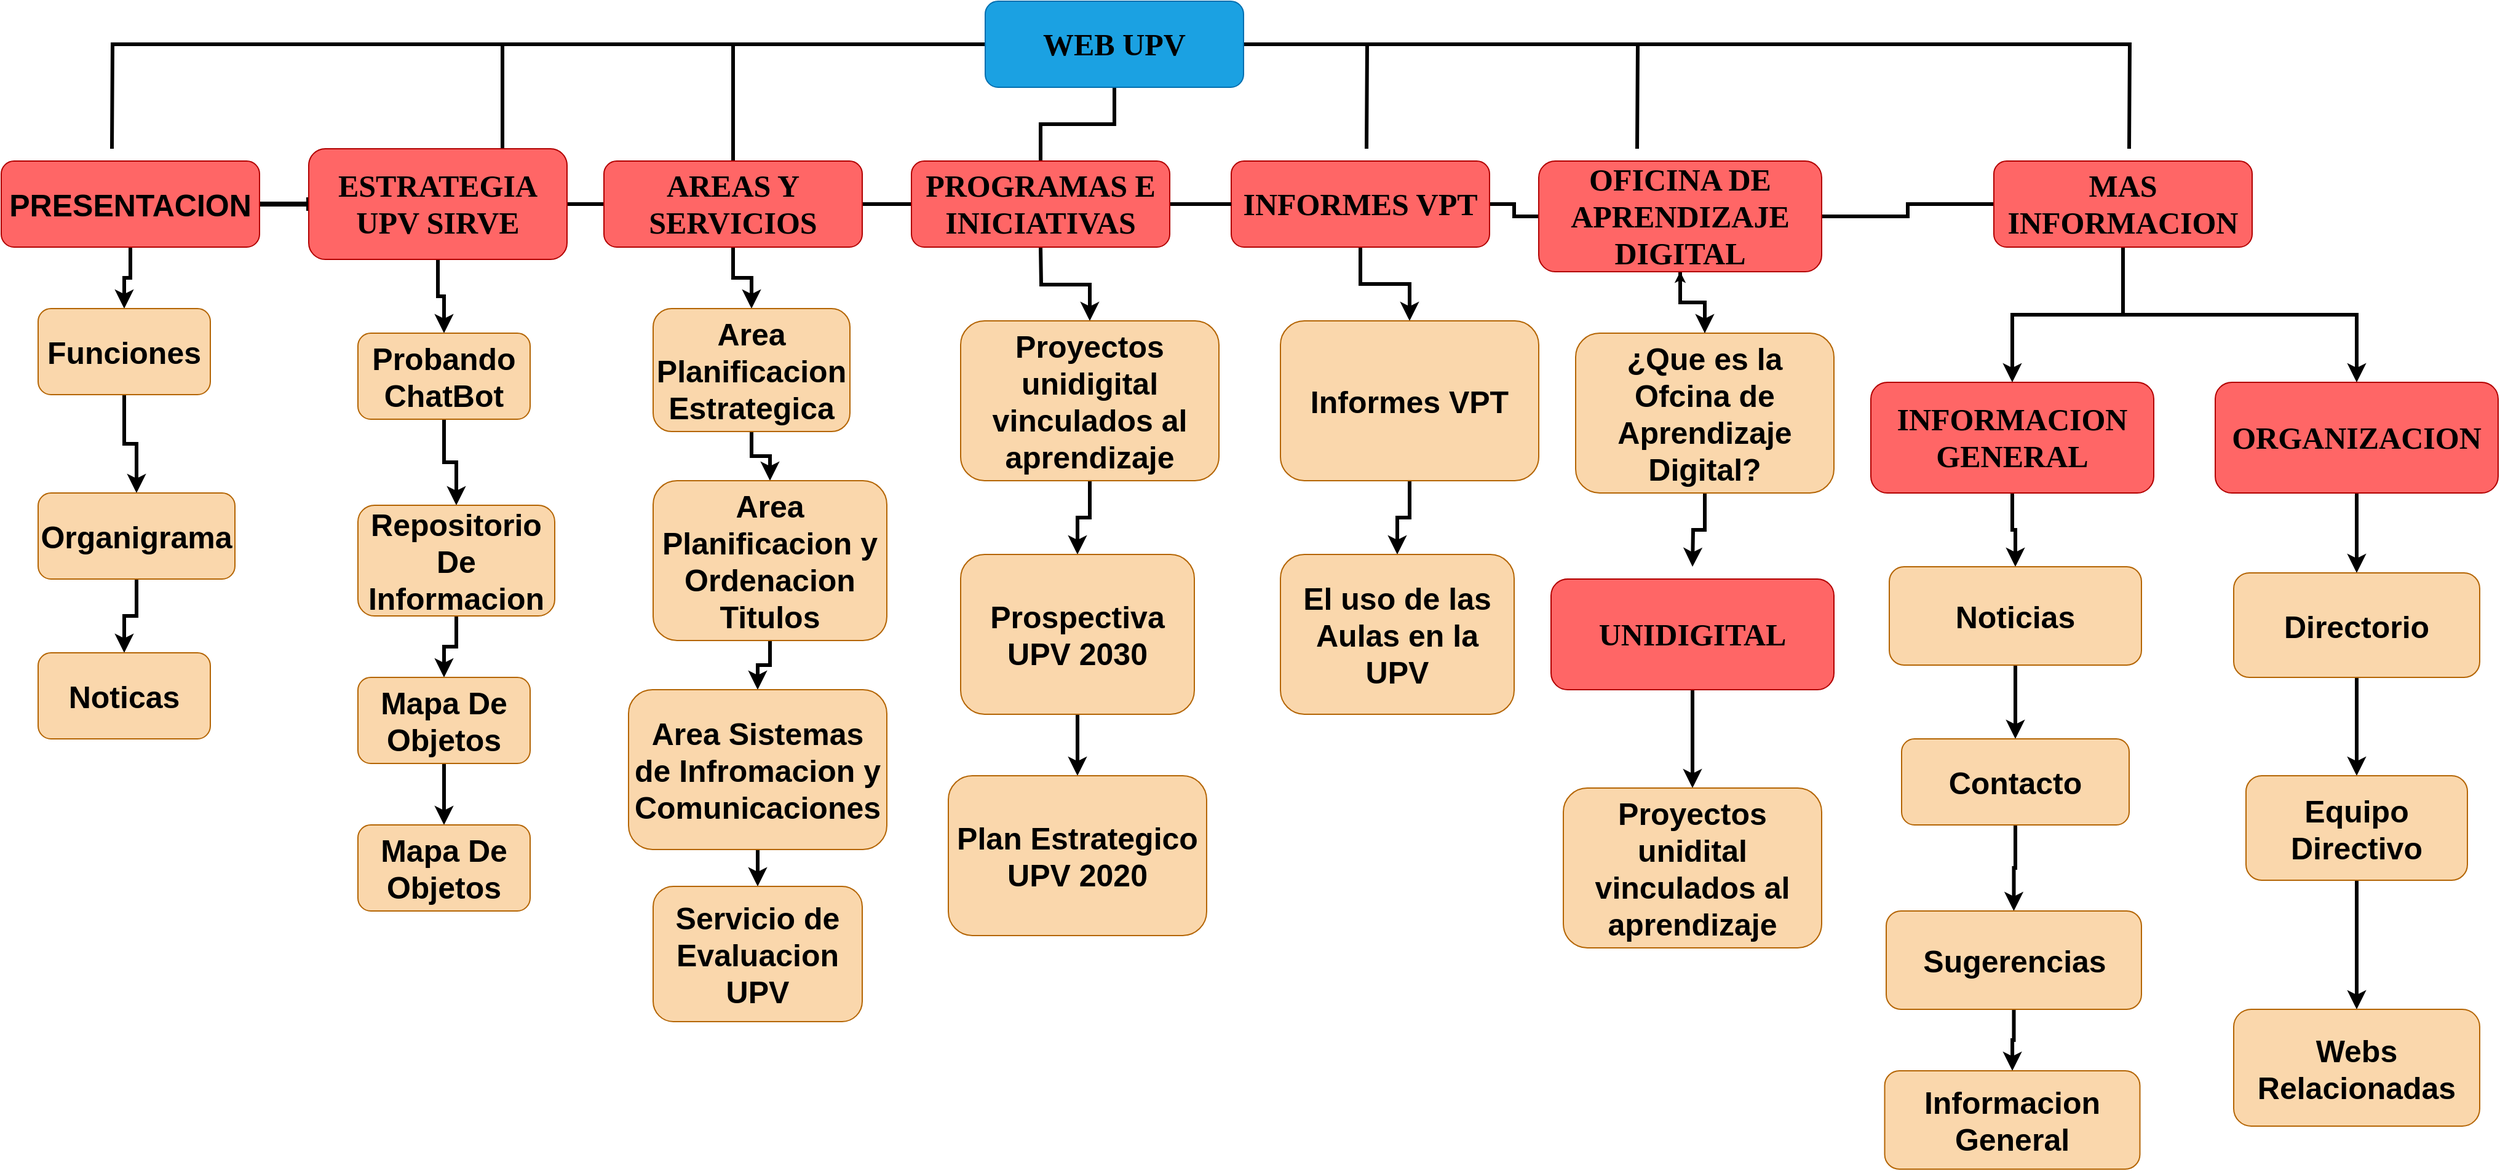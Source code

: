 <mxfile version="22.0.0" type="device">
  <diagram name="Page-1" id="2c0d36ab-eaac-3732-788b-9136903baeff">
    <mxGraphModel dx="2049" dy="1077" grid="1" gridSize="19" guides="1" tooltips="1" connect="1" arrows="1" fold="1" page="1" pageScale="1.5" pageWidth="1169" pageHeight="827" background="none" math="0" shadow="0">
      <root>
        <mxCell id="0" />
        <mxCell id="1" parent="0" />
        <mxCell id="KvkKib7VPEsa9E-uNiSW-233" value="" style="edgeStyle=orthogonalEdgeStyle;rounded=0;orthogonalLoop=1;jettySize=auto;html=1;strokeWidth=3;endArrow=none;endFill=0;" parent="1" source="KvkKib7VPEsa9E-uNiSW-124" target="KvkKib7VPEsa9E-uNiSW-186" edge="1">
          <mxGeometry relative="1" as="geometry" />
        </mxCell>
        <mxCell id="KvkKib7VPEsa9E-uNiSW-234" style="edgeStyle=orthogonalEdgeStyle;rounded=0;orthogonalLoop=1;jettySize=auto;html=1;strokeWidth=3;endArrow=none;endFill=0;" parent="1" source="KvkKib7VPEsa9E-uNiSW-124" target="KvkKib7VPEsa9E-uNiSW-141" edge="1">
          <mxGeometry relative="1" as="geometry" />
        </mxCell>
        <mxCell id="KvkKib7VPEsa9E-uNiSW-235" style="edgeStyle=orthogonalEdgeStyle;rounded=0;orthogonalLoop=1;jettySize=auto;html=1;entryX=0.75;entryY=0;entryDx=0;entryDy=0;strokeWidth=3;endArrow=none;endFill=0;" parent="1" source="KvkKib7VPEsa9E-uNiSW-124" target="KvkKib7VPEsa9E-uNiSW-140" edge="1">
          <mxGeometry relative="1" as="geometry" />
        </mxCell>
        <mxCell id="KvkKib7VPEsa9E-uNiSW-236" style="edgeStyle=orthogonalEdgeStyle;rounded=0;orthogonalLoop=1;jettySize=auto;html=1;strokeWidth=3;endArrow=none;endFill=0;" parent="1" source="KvkKib7VPEsa9E-uNiSW-124" edge="1">
          <mxGeometry relative="1" as="geometry">
            <mxPoint x="130" y="280" as="targetPoint" />
          </mxGeometry>
        </mxCell>
        <mxCell id="KvkKib7VPEsa9E-uNiSW-238" style="edgeStyle=orthogonalEdgeStyle;rounded=0;orthogonalLoop=1;jettySize=auto;html=1;endArrow=none;endFill=0;strokeWidth=3;" parent="1" source="KvkKib7VPEsa9E-uNiSW-124" edge="1">
          <mxGeometry relative="1" as="geometry">
            <mxPoint x="1150" y="280" as="targetPoint" />
          </mxGeometry>
        </mxCell>
        <mxCell id="KvkKib7VPEsa9E-uNiSW-239" style="edgeStyle=orthogonalEdgeStyle;rounded=0;orthogonalLoop=1;jettySize=auto;html=1;endArrow=none;endFill=0;strokeWidth=3;" parent="1" source="KvkKib7VPEsa9E-uNiSW-124" edge="1">
          <mxGeometry relative="1" as="geometry">
            <mxPoint x="1370" y="280" as="targetPoint" />
          </mxGeometry>
        </mxCell>
        <mxCell id="KvkKib7VPEsa9E-uNiSW-240" style="edgeStyle=orthogonalEdgeStyle;rounded=0;orthogonalLoop=1;jettySize=auto;html=1;strokeWidth=3;endArrow=none;endFill=0;" parent="1" source="KvkKib7VPEsa9E-uNiSW-124" edge="1">
          <mxGeometry relative="1" as="geometry">
            <mxPoint x="1770" y="280" as="targetPoint" />
          </mxGeometry>
        </mxCell>
        <mxCell id="KvkKib7VPEsa9E-uNiSW-124" value="&lt;font color=&quot;#000000&quot;&gt;&lt;span style=&quot;font-size: 25px;&quot;&gt;&lt;b&gt;WEB UPV&lt;/b&gt;&lt;/span&gt;&lt;/font&gt;" style="rounded=1;whiteSpace=wrap;html=1;fillColor=#1ba1e2;fontColor=#ffffff;strokeColor=#006EAF;fontFamily=Comic Sans MS;" parent="1" vertex="1">
          <mxGeometry x="840" y="160" width="210" height="70" as="geometry" />
        </mxCell>
        <mxCell id="KvkKib7VPEsa9E-uNiSW-155" value="" style="edgeStyle=orthogonalEdgeStyle;rounded=0;orthogonalLoop=1;jettySize=auto;html=1;strokeWidth=3;" parent="1" source="KvkKib7VPEsa9E-uNiSW-125" target="KvkKib7VPEsa9E-uNiSW-146" edge="1">
          <mxGeometry relative="1" as="geometry" />
        </mxCell>
        <mxCell id="KvkKib7VPEsa9E-uNiSW-227" value="" style="rounded=0;orthogonalLoop=1;jettySize=auto;html=1;endArrow=baseDash;endFill=0;strokeWidth=4;" parent="1" source="KvkKib7VPEsa9E-uNiSW-125" target="KvkKib7VPEsa9E-uNiSW-140" edge="1">
          <mxGeometry relative="1" as="geometry" />
        </mxCell>
        <mxCell id="KvkKib7VPEsa9E-uNiSW-125" value="&lt;font color=&quot;#000000&quot;&gt;&lt;span style=&quot;font-size: 25px;&quot;&gt;&lt;b&gt;PRESENTACION&lt;/b&gt;&lt;/span&gt;&lt;/font&gt;" style="rounded=1;whiteSpace=wrap;html=1;fillColor=#FF6666;fontColor=#ffffff;strokeColor=#B20000;" parent="1" vertex="1">
          <mxGeometry x="40" y="290" width="210" height="70" as="geometry" />
        </mxCell>
        <mxCell id="KvkKib7VPEsa9E-uNiSW-161" style="edgeStyle=orthogonalEdgeStyle;rounded=0;orthogonalLoop=1;jettySize=auto;html=1;strokeWidth=3;" parent="1" source="KvkKib7VPEsa9E-uNiSW-140" target="KvkKib7VPEsa9E-uNiSW-157" edge="1">
          <mxGeometry relative="1" as="geometry" />
        </mxCell>
        <mxCell id="KvkKib7VPEsa9E-uNiSW-228" style="rounded=0;orthogonalLoop=1;jettySize=auto;html=1;entryX=0;entryY=0.5;entryDx=0;entryDy=0;strokeColor=default;endArrow=none;endFill=0;strokeWidth=3;" parent="1" source="KvkKib7VPEsa9E-uNiSW-140" target="KvkKib7VPEsa9E-uNiSW-141" edge="1">
          <mxGeometry relative="1" as="geometry" />
        </mxCell>
        <mxCell id="KvkKib7VPEsa9E-uNiSW-140" value="&lt;font color=&quot;#000000&quot;&gt;&lt;span style=&quot;font-size: 25px;&quot;&gt;&lt;b&gt;ESTRATEGIA&lt;br&gt;UPV SIRVE&lt;br&gt;&lt;/b&gt;&lt;/span&gt;&lt;/font&gt;" style="rounded=1;whiteSpace=wrap;html=1;fillColor=#FF6666;fontColor=#ffffff;strokeColor=#B20000;fontFamily=Comic Sans MS;" parent="1" vertex="1">
          <mxGeometry x="290" y="280" width="210" height="90" as="geometry" />
        </mxCell>
        <mxCell id="KvkKib7VPEsa9E-uNiSW-172" style="edgeStyle=orthogonalEdgeStyle;rounded=0;orthogonalLoop=1;jettySize=auto;html=1;strokeWidth=3;" parent="1" source="KvkKib7VPEsa9E-uNiSW-141" target="KvkKib7VPEsa9E-uNiSW-166" edge="1">
          <mxGeometry relative="1" as="geometry" />
        </mxCell>
        <mxCell id="KvkKib7VPEsa9E-uNiSW-229" value="" style="edgeStyle=orthogonalEdgeStyle;rounded=0;orthogonalLoop=1;jettySize=auto;html=1;strokeWidth=3;endArrow=none;endFill=0;" parent="1" source="KvkKib7VPEsa9E-uNiSW-141" target="KvkKib7VPEsa9E-uNiSW-186" edge="1">
          <mxGeometry relative="1" as="geometry" />
        </mxCell>
        <mxCell id="KvkKib7VPEsa9E-uNiSW-141" value="&lt;font color=&quot;#000000&quot;&gt;&lt;span style=&quot;font-size: 25px;&quot;&gt;&lt;b&gt;AREAS Y SERVICIOS&lt;br&gt;&lt;/b&gt;&lt;/span&gt;&lt;/font&gt;" style="rounded=1;whiteSpace=wrap;html=1;fillColor=#FF6666;fontColor=#ffffff;strokeColor=#B20000;fontFamily=Comic Sans MS;" parent="1" vertex="1">
          <mxGeometry x="530" y="290" width="210" height="70" as="geometry" />
        </mxCell>
        <mxCell id="KvkKib7VPEsa9E-uNiSW-185" style="edgeStyle=orthogonalEdgeStyle;rounded=0;orthogonalLoop=1;jettySize=auto;html=1;strokeWidth=3;" parent="1" target="KvkKib7VPEsa9E-uNiSW-179" edge="1">
          <mxGeometry relative="1" as="geometry">
            <mxPoint x="885" y="360" as="sourcePoint" />
          </mxGeometry>
        </mxCell>
        <mxCell id="KvkKib7VPEsa9E-uNiSW-195" style="edgeStyle=orthogonalEdgeStyle;rounded=0;orthogonalLoop=1;jettySize=auto;html=1;strokeWidth=3;" parent="1" source="KvkKib7VPEsa9E-uNiSW-143" target="KvkKib7VPEsa9E-uNiSW-191" edge="1">
          <mxGeometry relative="1" as="geometry" />
        </mxCell>
        <mxCell id="KvkKib7VPEsa9E-uNiSW-231" value="" style="edgeStyle=orthogonalEdgeStyle;rounded=0;orthogonalLoop=1;jettySize=auto;html=1;strokeWidth=3;endArrow=none;endFill=0;" parent="1" source="KvkKib7VPEsa9E-uNiSW-143" target="KvkKib7VPEsa9E-uNiSW-144" edge="1">
          <mxGeometry relative="1" as="geometry" />
        </mxCell>
        <mxCell id="KvkKib7VPEsa9E-uNiSW-143" value="&lt;font color=&quot;#000000&quot;&gt;&lt;span style=&quot;font-size: 25px;&quot;&gt;&lt;b&gt;INFORMES VPT&lt;/b&gt;&lt;/span&gt;&lt;/font&gt;" style="rounded=1;whiteSpace=wrap;html=1;fillColor=#FF6666;fontColor=#ffffff;strokeColor=#B20000;fontFamily=Comic Sans MS;" parent="1" vertex="1">
          <mxGeometry x="1040" y="290" width="210" height="70" as="geometry" />
        </mxCell>
        <mxCell id="KvkKib7VPEsa9E-uNiSW-203" value="" style="edgeStyle=orthogonalEdgeStyle;rounded=0;orthogonalLoop=1;jettySize=auto;html=1;strokeWidth=3;" parent="1" source="KvkKib7VPEsa9E-uNiSW-144" target="KvkKib7VPEsa9E-uNiSW-199" edge="1">
          <mxGeometry relative="1" as="geometry" />
        </mxCell>
        <mxCell id="KvkKib7VPEsa9E-uNiSW-232" style="edgeStyle=orthogonalEdgeStyle;rounded=0;orthogonalLoop=1;jettySize=auto;html=1;endArrow=none;endFill=0;strokeWidth=3;" parent="1" source="KvkKib7VPEsa9E-uNiSW-144" target="KvkKib7VPEsa9E-uNiSW-145" edge="1">
          <mxGeometry relative="1" as="geometry" />
        </mxCell>
        <mxCell id="KvkKib7VPEsa9E-uNiSW-144" value="&lt;font color=&quot;#000000&quot;&gt;&lt;span style=&quot;font-size: 25px;&quot;&gt;&lt;b&gt;OFICINA DE APRENDIZAJE DIGITAL&lt;/b&gt;&lt;/span&gt;&lt;/font&gt;" style="rounded=1;whiteSpace=wrap;html=1;fillColor=#FF6666;fontColor=#ffffff;strokeColor=#B20000;fontFamily=Comic Sans MS;" parent="1" vertex="1">
          <mxGeometry x="1290" y="290" width="230" height="90" as="geometry" />
        </mxCell>
        <mxCell id="KvkKib7VPEsa9E-uNiSW-208" style="edgeStyle=orthogonalEdgeStyle;rounded=0;orthogonalLoop=1;jettySize=auto;html=1;strokeWidth=3;" parent="1" source="KvkKib7VPEsa9E-uNiSW-145" target="KvkKib7VPEsa9E-uNiSW-207" edge="1">
          <mxGeometry relative="1" as="geometry" />
        </mxCell>
        <mxCell id="KvkKib7VPEsa9E-uNiSW-209" style="edgeStyle=orthogonalEdgeStyle;rounded=0;orthogonalLoop=1;jettySize=auto;html=1;strokeWidth=3;" parent="1" source="KvkKib7VPEsa9E-uNiSW-145" target="KvkKib7VPEsa9E-uNiSW-206" edge="1">
          <mxGeometry relative="1" as="geometry" />
        </mxCell>
        <mxCell id="KvkKib7VPEsa9E-uNiSW-145" value="&lt;font color=&quot;#000000&quot;&gt;&lt;span style=&quot;font-size: 25px;&quot;&gt;&lt;b&gt;MAS INFORMACION&lt;/b&gt;&lt;/span&gt;&lt;/font&gt;" style="rounded=1;whiteSpace=wrap;html=1;fillColor=#FF6666;fontColor=#ffffff;strokeColor=#B20000;fontFamily=Comic Sans MS;" parent="1" vertex="1">
          <mxGeometry x="1660" y="290" width="210" height="70" as="geometry" />
        </mxCell>
        <mxCell id="KvkKib7VPEsa9E-uNiSW-151" style="edgeStyle=orthogonalEdgeStyle;rounded=0;orthogonalLoop=1;jettySize=auto;html=1;strokeWidth=3;" parent="1" source="KvkKib7VPEsa9E-uNiSW-146" target="KvkKib7VPEsa9E-uNiSW-147" edge="1">
          <mxGeometry relative="1" as="geometry">
            <mxPoint x="140" y="550.0" as="targetPoint" />
          </mxGeometry>
        </mxCell>
        <mxCell id="KvkKib7VPEsa9E-uNiSW-146" value="&lt;font color=&quot;#000000&quot;&gt;&lt;span style=&quot;font-size: 25px;&quot;&gt;&lt;b&gt;Funciones&lt;/b&gt;&lt;/span&gt;&lt;/font&gt;" style="rounded=1;whiteSpace=wrap;html=1;fillColor=#fad7ac;strokeColor=#b46504;" parent="1" vertex="1">
          <mxGeometry x="70" y="410" width="140" height="70" as="geometry" />
        </mxCell>
        <mxCell id="KvkKib7VPEsa9E-uNiSW-152" value="" style="edgeStyle=orthogonalEdgeStyle;rounded=0;orthogonalLoop=1;jettySize=auto;html=1;strokeWidth=3;" parent="1" source="KvkKib7VPEsa9E-uNiSW-147" target="KvkKib7VPEsa9E-uNiSW-148" edge="1">
          <mxGeometry relative="1" as="geometry" />
        </mxCell>
        <mxCell id="KvkKib7VPEsa9E-uNiSW-147" value="&lt;font color=&quot;#000000&quot;&gt;&lt;span style=&quot;font-size: 25px;&quot;&gt;&lt;b&gt;Organigrama&lt;/b&gt;&lt;/span&gt;&lt;/font&gt;" style="rounded=1;whiteSpace=wrap;html=1;fillColor=#fad7ac;strokeColor=#b46504;" parent="1" vertex="1">
          <mxGeometry x="70" y="560" width="160" height="70" as="geometry" />
        </mxCell>
        <mxCell id="KvkKib7VPEsa9E-uNiSW-148" value="&lt;font color=&quot;#000000&quot;&gt;&lt;span style=&quot;font-size: 25px;&quot;&gt;&lt;b&gt;Noticas&lt;/b&gt;&lt;/span&gt;&lt;/font&gt;" style="rounded=1;whiteSpace=wrap;html=1;fillColor=#fad7ac;strokeColor=#b46504;" parent="1" vertex="1">
          <mxGeometry x="70" y="690" width="140" height="70" as="geometry" />
        </mxCell>
        <mxCell id="KvkKib7VPEsa9E-uNiSW-156" style="edgeStyle=orthogonalEdgeStyle;rounded=0;orthogonalLoop=1;jettySize=auto;html=1;strokeWidth=3;" parent="1" source="KvkKib7VPEsa9E-uNiSW-157" target="KvkKib7VPEsa9E-uNiSW-159" edge="1">
          <mxGeometry relative="1" as="geometry">
            <mxPoint x="400" y="570.0" as="targetPoint" />
          </mxGeometry>
        </mxCell>
        <mxCell id="KvkKib7VPEsa9E-uNiSW-157" value="&lt;font color=&quot;#000000&quot;&gt;&lt;span style=&quot;font-size: 25px;&quot;&gt;&lt;b&gt;Probando&lt;br&gt;ChatBot&lt;br&gt;&lt;/b&gt;&lt;/span&gt;&lt;/font&gt;" style="rounded=1;whiteSpace=wrap;html=1;fillColor=#fad7ac;strokeColor=#b46504;" parent="1" vertex="1">
          <mxGeometry x="330" y="430" width="140" height="70" as="geometry" />
        </mxCell>
        <mxCell id="KvkKib7VPEsa9E-uNiSW-158" value="" style="edgeStyle=orthogonalEdgeStyle;rounded=0;orthogonalLoop=1;jettySize=auto;html=1;strokeWidth=3;" parent="1" source="KvkKib7VPEsa9E-uNiSW-159" target="KvkKib7VPEsa9E-uNiSW-160" edge="1">
          <mxGeometry relative="1" as="geometry" />
        </mxCell>
        <mxCell id="KvkKib7VPEsa9E-uNiSW-159" value="&lt;font color=&quot;#000000&quot;&gt;&lt;span style=&quot;font-size: 25px;&quot;&gt;&lt;b&gt;Repositorio&lt;br&gt;De&lt;br&gt;Informacion&lt;br&gt;&lt;/b&gt;&lt;/span&gt;&lt;/font&gt;" style="rounded=1;whiteSpace=wrap;html=1;fillColor=#fad7ac;strokeColor=#b46504;" parent="1" vertex="1">
          <mxGeometry x="330" y="570" width="160" height="90" as="geometry" />
        </mxCell>
        <mxCell id="KvkKib7VPEsa9E-uNiSW-163" style="edgeStyle=orthogonalEdgeStyle;rounded=0;orthogonalLoop=1;jettySize=auto;html=1;strokeWidth=3;" parent="1" source="KvkKib7VPEsa9E-uNiSW-160" target="KvkKib7VPEsa9E-uNiSW-162" edge="1">
          <mxGeometry relative="1" as="geometry" />
        </mxCell>
        <mxCell id="KvkKib7VPEsa9E-uNiSW-160" value="&lt;font color=&quot;#000000&quot;&gt;&lt;span style=&quot;font-size: 25px;&quot;&gt;&lt;b&gt;Mapa De&lt;br&gt;Objetos&lt;br&gt;&lt;/b&gt;&lt;/span&gt;&lt;/font&gt;" style="rounded=1;whiteSpace=wrap;html=1;fillColor=#fad7ac;strokeColor=#b46504;" parent="1" vertex="1">
          <mxGeometry x="330" y="710" width="140" height="70" as="geometry" />
        </mxCell>
        <mxCell id="KvkKib7VPEsa9E-uNiSW-162" value="&lt;font color=&quot;#000000&quot;&gt;&lt;span style=&quot;font-size: 25px;&quot;&gt;&lt;b&gt;Mapa De&lt;br&gt;Objetos&lt;br&gt;&lt;/b&gt;&lt;/span&gt;&lt;/font&gt;" style="rounded=1;whiteSpace=wrap;html=1;fillColor=#fad7ac;strokeColor=#b46504;" parent="1" vertex="1">
          <mxGeometry x="330" y="830" width="140" height="70" as="geometry" />
        </mxCell>
        <mxCell id="KvkKib7VPEsa9E-uNiSW-165" style="edgeStyle=orthogonalEdgeStyle;rounded=0;orthogonalLoop=1;jettySize=auto;html=1;strokeWidth=3;" parent="1" source="KvkKib7VPEsa9E-uNiSW-166" target="KvkKib7VPEsa9E-uNiSW-168" edge="1">
          <mxGeometry relative="1" as="geometry">
            <mxPoint x="640" y="550.0" as="targetPoint" />
          </mxGeometry>
        </mxCell>
        <mxCell id="KvkKib7VPEsa9E-uNiSW-166" value="&lt;font color=&quot;#000000&quot;&gt;&lt;span style=&quot;font-size: 25px;&quot;&gt;&lt;b&gt;Area&lt;br&gt;Planificacion Estrategica&lt;br&gt;&lt;/b&gt;&lt;/span&gt;&lt;/font&gt;" style="rounded=1;whiteSpace=wrap;html=1;fillColor=#fad7ac;strokeColor=#b46504;" parent="1" vertex="1">
          <mxGeometry x="570" y="410" width="160" height="100" as="geometry" />
        </mxCell>
        <mxCell id="KvkKib7VPEsa9E-uNiSW-167" value="" style="edgeStyle=orthogonalEdgeStyle;rounded=0;orthogonalLoop=1;jettySize=auto;html=1;strokeWidth=3;" parent="1" source="KvkKib7VPEsa9E-uNiSW-168" target="KvkKib7VPEsa9E-uNiSW-170" edge="1">
          <mxGeometry relative="1" as="geometry" />
        </mxCell>
        <mxCell id="KvkKib7VPEsa9E-uNiSW-168" value="&lt;font color=&quot;#000000&quot;&gt;&lt;span style=&quot;font-size: 25px;&quot;&gt;&lt;b&gt;Area Planificacion y Ordenacion Titulos&lt;br&gt;&lt;/b&gt;&lt;/span&gt;&lt;/font&gt;" style="rounded=1;whiteSpace=wrap;html=1;fillColor=#fad7ac;strokeColor=#b46504;" parent="1" vertex="1">
          <mxGeometry x="570" y="550" width="190" height="130" as="geometry" />
        </mxCell>
        <mxCell id="KvkKib7VPEsa9E-uNiSW-169" style="edgeStyle=orthogonalEdgeStyle;rounded=0;orthogonalLoop=1;jettySize=auto;html=1;strokeWidth=3;" parent="1" source="KvkKib7VPEsa9E-uNiSW-170" target="KvkKib7VPEsa9E-uNiSW-171" edge="1">
          <mxGeometry relative="1" as="geometry" />
        </mxCell>
        <mxCell id="KvkKib7VPEsa9E-uNiSW-170" value="&lt;font color=&quot;#000000&quot;&gt;&lt;span style=&quot;font-size: 25px;&quot;&gt;&lt;b&gt;Area Sistemas de Infromacion y Comunicaciones&lt;br&gt;&lt;/b&gt;&lt;/span&gt;&lt;/font&gt;" style="rounded=1;whiteSpace=wrap;html=1;fillColor=#fad7ac;strokeColor=#b46504;" parent="1" vertex="1">
          <mxGeometry x="550" y="720" width="210" height="130" as="geometry" />
        </mxCell>
        <mxCell id="KvkKib7VPEsa9E-uNiSW-171" value="&lt;font color=&quot;#000000&quot;&gt;&lt;span style=&quot;font-size: 25px;&quot;&gt;&lt;b&gt;Servicio de Evaluacion UPV&lt;br&gt;&lt;/b&gt;&lt;/span&gt;&lt;/font&gt;" style="rounded=1;whiteSpace=wrap;html=1;fillColor=#fad7ac;strokeColor=#b46504;" parent="1" vertex="1">
          <mxGeometry x="570" y="880" width="170" height="110" as="geometry" />
        </mxCell>
        <mxCell id="KvkKib7VPEsa9E-uNiSW-178" style="edgeStyle=orthogonalEdgeStyle;rounded=0;orthogonalLoop=1;jettySize=auto;html=1;strokeWidth=3;" parent="1" source="KvkKib7VPEsa9E-uNiSW-179" target="KvkKib7VPEsa9E-uNiSW-181" edge="1">
          <mxGeometry relative="1" as="geometry">
            <mxPoint x="890" y="560.0" as="targetPoint" />
          </mxGeometry>
        </mxCell>
        <mxCell id="KvkKib7VPEsa9E-uNiSW-179" value="&lt;font color=&quot;#000000&quot;&gt;&lt;span style=&quot;font-size: 25px;&quot;&gt;&lt;b&gt;Proyectos unidigital vinculados al aprendizaje&lt;br&gt;&lt;/b&gt;&lt;/span&gt;&lt;/font&gt;" style="rounded=1;whiteSpace=wrap;html=1;fillColor=#fad7ac;strokeColor=#b46504;" parent="1" vertex="1">
          <mxGeometry x="820" y="420" width="210" height="130" as="geometry" />
        </mxCell>
        <mxCell id="KvkKib7VPEsa9E-uNiSW-180" value="" style="edgeStyle=orthogonalEdgeStyle;rounded=0;orthogonalLoop=1;jettySize=auto;html=1;strokeWidth=3;" parent="1" source="KvkKib7VPEsa9E-uNiSW-181" target="KvkKib7VPEsa9E-uNiSW-183" edge="1">
          <mxGeometry relative="1" as="geometry" />
        </mxCell>
        <mxCell id="KvkKib7VPEsa9E-uNiSW-181" value="&lt;font color=&quot;#000000&quot;&gt;&lt;span style=&quot;font-size: 25px;&quot;&gt;&lt;b&gt;Prospectiva UPV 2030&lt;br&gt;&lt;/b&gt;&lt;/span&gt;&lt;/font&gt;" style="rounded=1;whiteSpace=wrap;html=1;fillColor=#fad7ac;strokeColor=#b46504;" parent="1" vertex="1">
          <mxGeometry x="820" y="610" width="190" height="130" as="geometry" />
        </mxCell>
        <mxCell id="KvkKib7VPEsa9E-uNiSW-183" value="&lt;font color=&quot;#000000&quot;&gt;&lt;span style=&quot;font-size: 25px;&quot;&gt;&lt;b&gt;Plan Estrategico UPV 2020&lt;br&gt;&lt;/b&gt;&lt;/span&gt;&lt;/font&gt;" style="rounded=1;whiteSpace=wrap;html=1;fillColor=#fad7ac;strokeColor=#b46504;" parent="1" vertex="1">
          <mxGeometry x="810" y="790" width="210" height="130" as="geometry" />
        </mxCell>
        <mxCell id="KvkKib7VPEsa9E-uNiSW-230" value="" style="edgeStyle=orthogonalEdgeStyle;rounded=0;orthogonalLoop=1;jettySize=auto;html=1;strokeWidth=3;endArrow=none;endFill=0;" parent="1" source="KvkKib7VPEsa9E-uNiSW-186" target="KvkKib7VPEsa9E-uNiSW-143" edge="1">
          <mxGeometry relative="1" as="geometry" />
        </mxCell>
        <mxCell id="KvkKib7VPEsa9E-uNiSW-186" value="&lt;font color=&quot;#000000&quot;&gt;&lt;span style=&quot;font-size: 25px;&quot;&gt;&lt;b&gt;PROGRAMAS E INICIATIVAS&lt;/b&gt;&lt;/span&gt;&lt;/font&gt;" style="rounded=1;whiteSpace=wrap;html=1;fillColor=#FF6666;fontColor=#ffffff;strokeColor=#B20000;fontFamily=Comic Sans MS;" parent="1" vertex="1">
          <mxGeometry x="780" y="290" width="210" height="70" as="geometry" />
        </mxCell>
        <mxCell id="KvkKib7VPEsa9E-uNiSW-190" style="edgeStyle=orthogonalEdgeStyle;rounded=0;orthogonalLoop=1;jettySize=auto;html=1;strokeWidth=3;" parent="1" source="KvkKib7VPEsa9E-uNiSW-191" target="KvkKib7VPEsa9E-uNiSW-193" edge="1">
          <mxGeometry relative="1" as="geometry">
            <mxPoint x="1150" y="560.0" as="targetPoint" />
          </mxGeometry>
        </mxCell>
        <mxCell id="KvkKib7VPEsa9E-uNiSW-191" value="&lt;font color=&quot;#000000&quot;&gt;&lt;span style=&quot;font-size: 25px;&quot;&gt;&lt;b&gt;Informes VPT&lt;br&gt;&lt;/b&gt;&lt;/span&gt;&lt;/font&gt;" style="rounded=1;whiteSpace=wrap;html=1;fillColor=#fad7ac;strokeColor=#b46504;" parent="1" vertex="1">
          <mxGeometry x="1080" y="420" width="210" height="130" as="geometry" />
        </mxCell>
        <mxCell id="KvkKib7VPEsa9E-uNiSW-193" value="&lt;font color=&quot;#000000&quot;&gt;&lt;span style=&quot;font-size: 25px;&quot;&gt;&lt;b&gt;El uso de las Aulas en la UPV&lt;br&gt;&lt;/b&gt;&lt;/span&gt;&lt;/font&gt;" style="rounded=1;whiteSpace=wrap;html=1;fillColor=#fad7ac;strokeColor=#b46504;" parent="1" vertex="1">
          <mxGeometry x="1080" y="610" width="190" height="130" as="geometry" />
        </mxCell>
        <mxCell id="KvkKib7VPEsa9E-uNiSW-198" style="edgeStyle=orthogonalEdgeStyle;rounded=0;orthogonalLoop=1;jettySize=auto;html=1;strokeWidth=3;" parent="1" source="KvkKib7VPEsa9E-uNiSW-199" edge="1">
          <mxGeometry relative="1" as="geometry">
            <mxPoint x="1415" y="620" as="targetPoint" />
          </mxGeometry>
        </mxCell>
        <mxCell id="KvkKib7VPEsa9E-uNiSW-204" value="" style="edgeStyle=orthogonalEdgeStyle;rounded=0;orthogonalLoop=1;jettySize=auto;html=1;" parent="1" source="KvkKib7VPEsa9E-uNiSW-199" target="KvkKib7VPEsa9E-uNiSW-144" edge="1">
          <mxGeometry relative="1" as="geometry" />
        </mxCell>
        <mxCell id="KvkKib7VPEsa9E-uNiSW-199" value="&lt;font color=&quot;#000000&quot;&gt;&lt;span style=&quot;font-size: 25px;&quot;&gt;&lt;b&gt;¿Que es la Ofcina de Aprendizaje Digital?&lt;br&gt;&lt;/b&gt;&lt;/span&gt;&lt;/font&gt;" style="rounded=1;whiteSpace=wrap;html=1;fillColor=#fad7ac;strokeColor=#b46504;" parent="1" vertex="1">
          <mxGeometry x="1320" y="430" width="210" height="130" as="geometry" />
        </mxCell>
        <mxCell id="KvkKib7VPEsa9E-uNiSW-200" value="" style="edgeStyle=orthogonalEdgeStyle;rounded=0;orthogonalLoop=1;jettySize=auto;html=1;strokeWidth=3;exitX=0.5;exitY=1;exitDx=0;exitDy=0;" parent="1" source="KvkKib7VPEsa9E-uNiSW-205" target="KvkKib7VPEsa9E-uNiSW-202" edge="1">
          <mxGeometry relative="1" as="geometry">
            <mxPoint x="1415" y="750" as="sourcePoint" />
          </mxGeometry>
        </mxCell>
        <mxCell id="KvkKib7VPEsa9E-uNiSW-202" value="&lt;font color=&quot;#000000&quot;&gt;&lt;span style=&quot;font-size: 25px;&quot;&gt;&lt;b&gt;Proyectos unidital vinculados al aprendizaje&lt;br&gt;&lt;/b&gt;&lt;/span&gt;&lt;/font&gt;" style="rounded=1;whiteSpace=wrap;html=1;fillColor=#fad7ac;strokeColor=#b46504;" parent="1" vertex="1">
          <mxGeometry x="1310" y="800" width="210" height="130" as="geometry" />
        </mxCell>
        <mxCell id="KvkKib7VPEsa9E-uNiSW-205" value="&lt;font color=&quot;#000000&quot;&gt;&lt;span style=&quot;font-size: 25px;&quot;&gt;&lt;b&gt;UNIDIGITAL&lt;/b&gt;&lt;/span&gt;&lt;/font&gt;" style="rounded=1;whiteSpace=wrap;html=1;fillColor=#FF6666;fontColor=#ffffff;strokeColor=#B20000;fontFamily=Comic Sans MS;" parent="1" vertex="1">
          <mxGeometry x="1300" y="630" width="230" height="90" as="geometry" />
        </mxCell>
        <mxCell id="KvkKib7VPEsa9E-uNiSW-221" value="" style="edgeStyle=orthogonalEdgeStyle;rounded=0;orthogonalLoop=1;jettySize=auto;html=1;strokeWidth=3;" parent="1" source="KvkKib7VPEsa9E-uNiSW-206" target="KvkKib7VPEsa9E-uNiSW-216" edge="1">
          <mxGeometry relative="1" as="geometry" />
        </mxCell>
        <mxCell id="KvkKib7VPEsa9E-uNiSW-206" value="&lt;font color=&quot;#000000&quot;&gt;&lt;span style=&quot;font-size: 25px;&quot;&gt;&lt;b&gt;ORGANIZACION&lt;/b&gt;&lt;/span&gt;&lt;/font&gt;" style="rounded=1;whiteSpace=wrap;html=1;fillColor=#FF6666;fontColor=#ffffff;strokeColor=#B20000;fontFamily=Comic Sans MS;" parent="1" vertex="1">
          <mxGeometry x="1840" y="470" width="230" height="90" as="geometry" />
        </mxCell>
        <mxCell id="KvkKib7VPEsa9E-uNiSW-220" value="" style="edgeStyle=orthogonalEdgeStyle;rounded=0;orthogonalLoop=1;jettySize=auto;html=1;strokeWidth=3;" parent="1" source="KvkKib7VPEsa9E-uNiSW-207" target="KvkKib7VPEsa9E-uNiSW-211" edge="1">
          <mxGeometry relative="1" as="geometry" />
        </mxCell>
        <mxCell id="KvkKib7VPEsa9E-uNiSW-207" value="&lt;font color=&quot;#000000&quot;&gt;&lt;span style=&quot;font-size: 25px;&quot;&gt;&lt;b&gt;INFORMACION GENERAL&lt;/b&gt;&lt;/span&gt;&lt;/font&gt;" style="rounded=1;whiteSpace=wrap;html=1;fillColor=#FF6666;fontColor=#ffffff;strokeColor=#B20000;fontFamily=Comic Sans MS;" parent="1" vertex="1">
          <mxGeometry x="1560" y="470" width="230" height="90" as="geometry" />
        </mxCell>
        <mxCell id="KvkKib7VPEsa9E-uNiSW-210" style="edgeStyle=orthogonalEdgeStyle;rounded=0;orthogonalLoop=1;jettySize=auto;html=1;strokeWidth=3;" parent="1" source="KvkKib7VPEsa9E-uNiSW-211" target="KvkKib7VPEsa9E-uNiSW-213" edge="1">
          <mxGeometry relative="1" as="geometry">
            <mxPoint x="1645" y="760.0" as="targetPoint" />
          </mxGeometry>
        </mxCell>
        <mxCell id="KvkKib7VPEsa9E-uNiSW-211" value="&lt;font color=&quot;#000000&quot;&gt;&lt;span style=&quot;font-size: 25px;&quot;&gt;&lt;b&gt;Noticias&lt;br&gt;&lt;/b&gt;&lt;/span&gt;&lt;/font&gt;" style="rounded=1;whiteSpace=wrap;html=1;fillColor=#fad7ac;strokeColor=#b46504;" parent="1" vertex="1">
          <mxGeometry x="1575" y="620" width="205" height="80" as="geometry" />
        </mxCell>
        <mxCell id="KvkKib7VPEsa9E-uNiSW-212" value="" style="edgeStyle=orthogonalEdgeStyle;rounded=0;orthogonalLoop=1;jettySize=auto;html=1;strokeWidth=3;" parent="1" source="KvkKib7VPEsa9E-uNiSW-213" target="KvkKib7VPEsa9E-uNiSW-214" edge="1">
          <mxGeometry relative="1" as="geometry" />
        </mxCell>
        <mxCell id="KvkKib7VPEsa9E-uNiSW-213" value="&lt;font color=&quot;#000000&quot;&gt;&lt;span style=&quot;font-size: 25px;&quot;&gt;&lt;b&gt;Contacto&lt;br&gt;&lt;/b&gt;&lt;/span&gt;&lt;/font&gt;" style="rounded=1;whiteSpace=wrap;html=1;fillColor=#fad7ac;strokeColor=#b46504;" parent="1" vertex="1">
          <mxGeometry x="1585" y="760" width="185" height="70" as="geometry" />
        </mxCell>
        <mxCell id="KvkKib7VPEsa9E-uNiSW-223" value="" style="edgeStyle=orthogonalEdgeStyle;rounded=0;orthogonalLoop=1;jettySize=auto;html=1;strokeWidth=3;" parent="1" source="KvkKib7VPEsa9E-uNiSW-214" target="KvkKib7VPEsa9E-uNiSW-222" edge="1">
          <mxGeometry relative="1" as="geometry" />
        </mxCell>
        <mxCell id="KvkKib7VPEsa9E-uNiSW-214" value="&lt;font color=&quot;#000000&quot;&gt;&lt;span style=&quot;font-size: 25px;&quot;&gt;&lt;b&gt;Sugerencias&lt;br&gt;&lt;/b&gt;&lt;/span&gt;&lt;/font&gt;" style="rounded=1;whiteSpace=wrap;html=1;fillColor=#fad7ac;strokeColor=#b46504;" parent="1" vertex="1">
          <mxGeometry x="1572.5" y="900" width="207.5" height="80" as="geometry" />
        </mxCell>
        <mxCell id="KvkKib7VPEsa9E-uNiSW-215" style="edgeStyle=orthogonalEdgeStyle;rounded=0;orthogonalLoop=1;jettySize=auto;html=1;strokeWidth=3;" parent="1" source="KvkKib7VPEsa9E-uNiSW-216" target="KvkKib7VPEsa9E-uNiSW-218" edge="1">
          <mxGeometry relative="1" as="geometry">
            <mxPoint x="1950" y="765.0" as="targetPoint" />
          </mxGeometry>
        </mxCell>
        <mxCell id="KvkKib7VPEsa9E-uNiSW-216" value="&lt;font color=&quot;#000000&quot;&gt;&lt;span style=&quot;font-size: 25px;&quot;&gt;&lt;b&gt;Directorio&lt;br&gt;&lt;/b&gt;&lt;/span&gt;&lt;/font&gt;" style="rounded=1;whiteSpace=wrap;html=1;fillColor=#fad7ac;strokeColor=#b46504;" parent="1" vertex="1">
          <mxGeometry x="1855" y="625" width="200" height="85" as="geometry" />
        </mxCell>
        <mxCell id="KvkKib7VPEsa9E-uNiSW-217" value="" style="edgeStyle=orthogonalEdgeStyle;rounded=0;orthogonalLoop=1;jettySize=auto;html=1;strokeWidth=3;" parent="1" source="KvkKib7VPEsa9E-uNiSW-218" target="KvkKib7VPEsa9E-uNiSW-219" edge="1">
          <mxGeometry relative="1" as="geometry" />
        </mxCell>
        <mxCell id="KvkKib7VPEsa9E-uNiSW-218" value="&lt;font color=&quot;#000000&quot;&gt;&lt;span style=&quot;font-size: 25px;&quot;&gt;&lt;b&gt;Equipo Directivo&lt;br&gt;&lt;/b&gt;&lt;/span&gt;&lt;/font&gt;" style="rounded=1;whiteSpace=wrap;html=1;fillColor=#fad7ac;strokeColor=#b46504;" parent="1" vertex="1">
          <mxGeometry x="1865" y="790" width="180" height="85" as="geometry" />
        </mxCell>
        <mxCell id="KvkKib7VPEsa9E-uNiSW-219" value="&lt;font color=&quot;#000000&quot;&gt;&lt;span style=&quot;font-size: 25px;&quot;&gt;&lt;b&gt;Webs Relacionadas&lt;br&gt;&lt;/b&gt;&lt;/span&gt;&lt;/font&gt;" style="rounded=1;whiteSpace=wrap;html=1;fillColor=#fad7ac;strokeColor=#b46504;" parent="1" vertex="1">
          <mxGeometry x="1855" y="980" width="200" height="95" as="geometry" />
        </mxCell>
        <mxCell id="KvkKib7VPEsa9E-uNiSW-222" value="&lt;font color=&quot;#000000&quot;&gt;&lt;span style=&quot;font-size: 25px;&quot;&gt;&lt;b&gt;Informacion General&lt;br&gt;&lt;/b&gt;&lt;/span&gt;&lt;/font&gt;" style="rounded=1;whiteSpace=wrap;html=1;fillColor=#fad7ac;strokeColor=#b46504;" parent="1" vertex="1">
          <mxGeometry x="1571.25" y="1030" width="207.5" height="80" as="geometry" />
        </mxCell>
      </root>
    </mxGraphModel>
  </diagram>
</mxfile>
